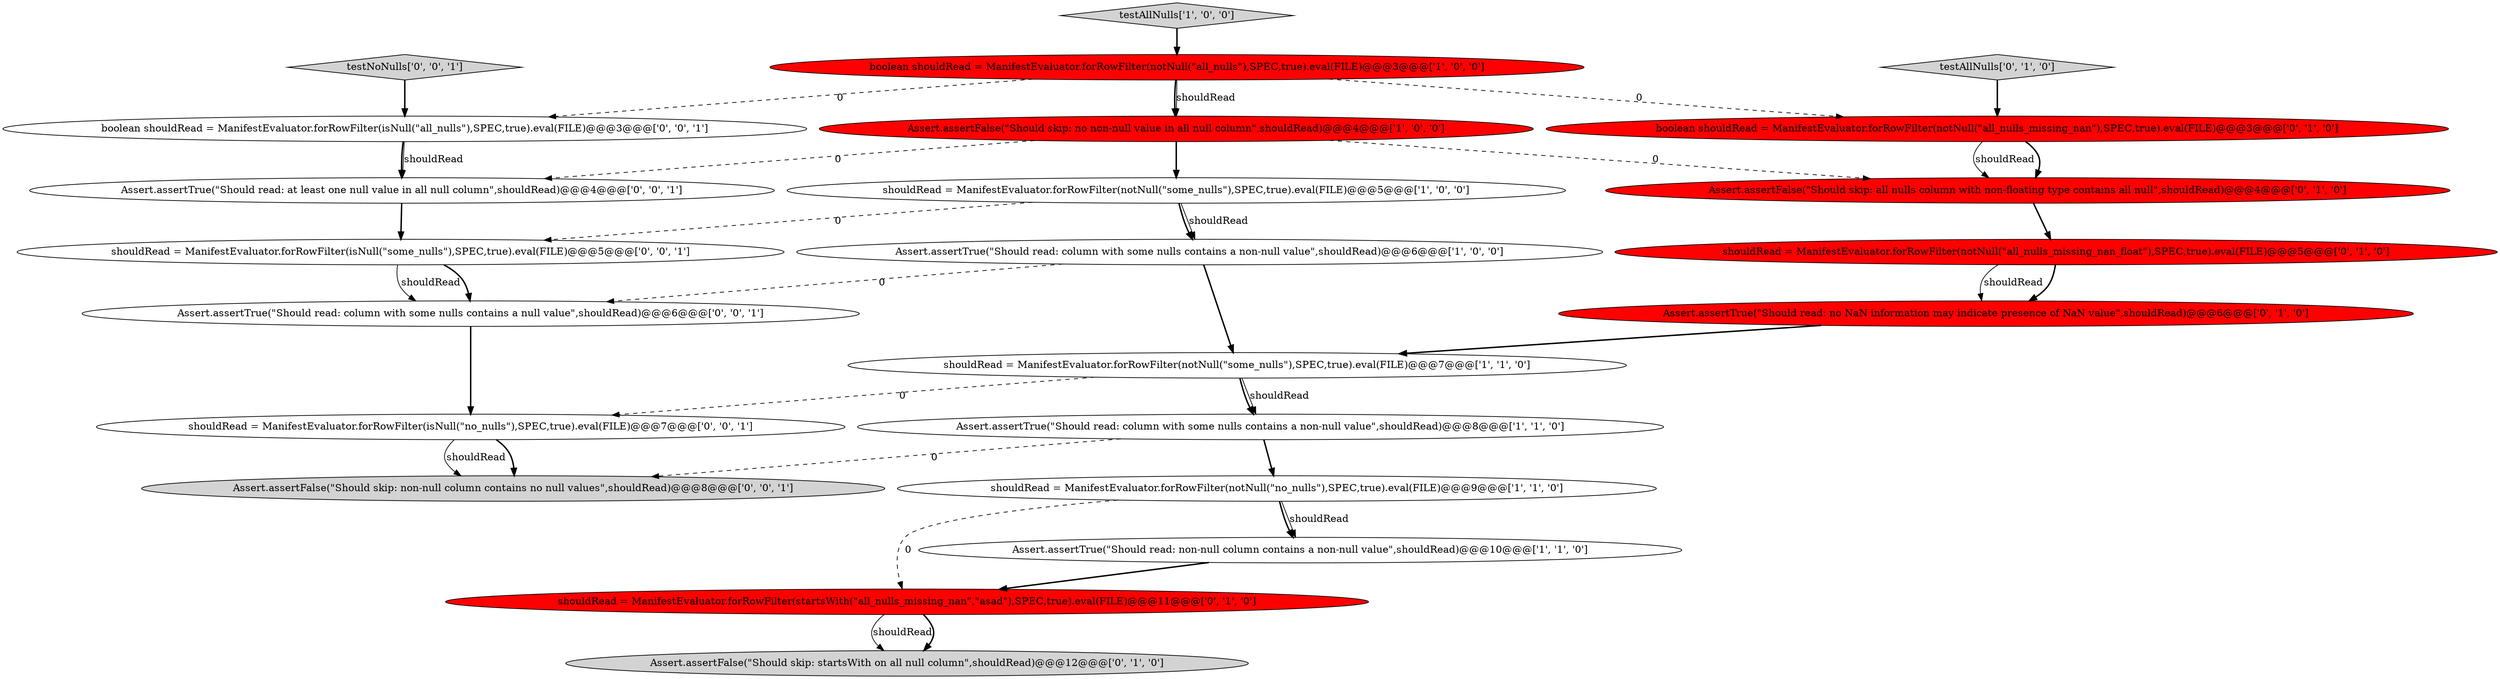 digraph {
16 [style = filled, label = "Assert.assertTrue(\"Should read: column with some nulls contains a null value\",shouldRead)@@@6@@@['0', '0', '1']", fillcolor = white, shape = ellipse image = "AAA0AAABBB3BBB"];
14 [style = filled, label = "Assert.assertFalse(\"Should skip: startsWith on all null column\",shouldRead)@@@12@@@['0', '1', '0']", fillcolor = lightgray, shape = ellipse image = "AAA0AAABBB2BBB"];
21 [style = filled, label = "testNoNulls['0', '0', '1']", fillcolor = lightgray, shape = diamond image = "AAA0AAABBB3BBB"];
20 [style = filled, label = "shouldRead = ManifestEvaluator.forRowFilter(isNull(\"some_nulls\"),SPEC,true).eval(FILE)@@@5@@@['0', '0', '1']", fillcolor = white, shape = ellipse image = "AAA0AAABBB3BBB"];
17 [style = filled, label = "Assert.assertFalse(\"Should skip: non-null column contains no null values\",shouldRead)@@@8@@@['0', '0', '1']", fillcolor = lightgray, shape = ellipse image = "AAA0AAABBB3BBB"];
22 [style = filled, label = "Assert.assertTrue(\"Should read: at least one null value in all null column\",shouldRead)@@@4@@@['0', '0', '1']", fillcolor = white, shape = ellipse image = "AAA0AAABBB3BBB"];
18 [style = filled, label = "boolean shouldRead = ManifestEvaluator.forRowFilter(isNull(\"all_nulls\"),SPEC,true).eval(FILE)@@@3@@@['0', '0', '1']", fillcolor = white, shape = ellipse image = "AAA0AAABBB3BBB"];
7 [style = filled, label = "boolean shouldRead = ManifestEvaluator.forRowFilter(notNull(\"all_nulls\"),SPEC,true).eval(FILE)@@@3@@@['1', '0', '0']", fillcolor = red, shape = ellipse image = "AAA1AAABBB1BBB"];
13 [style = filled, label = "shouldRead = ManifestEvaluator.forRowFilter(startsWith(\"all_nulls_missing_nan\",\"asad\"),SPEC,true).eval(FILE)@@@11@@@['0', '1', '0']", fillcolor = red, shape = ellipse image = "AAA1AAABBB2BBB"];
8 [style = filled, label = "Assert.assertTrue(\"Should read: column with some nulls contains a non-null value\",shouldRead)@@@6@@@['1', '0', '0']", fillcolor = white, shape = ellipse image = "AAA0AAABBB1BBB"];
12 [style = filled, label = "testAllNulls['0', '1', '0']", fillcolor = lightgray, shape = diamond image = "AAA0AAABBB2BBB"];
10 [style = filled, label = "Assert.assertFalse(\"Should skip: all nulls column with non-floating type contains all null\",shouldRead)@@@4@@@['0', '1', '0']", fillcolor = red, shape = ellipse image = "AAA1AAABBB2BBB"];
11 [style = filled, label = "boolean shouldRead = ManifestEvaluator.forRowFilter(notNull(\"all_nulls_missing_nan\"),SPEC,true).eval(FILE)@@@3@@@['0', '1', '0']", fillcolor = red, shape = ellipse image = "AAA1AAABBB2BBB"];
0 [style = filled, label = "shouldRead = ManifestEvaluator.forRowFilter(notNull(\"some_nulls\"),SPEC,true).eval(FILE)@@@5@@@['1', '0', '0']", fillcolor = white, shape = ellipse image = "AAA0AAABBB1BBB"];
3 [style = filled, label = "Assert.assertTrue(\"Should read: column with some nulls contains a non-null value\",shouldRead)@@@8@@@['1', '1', '0']", fillcolor = white, shape = ellipse image = "AAA0AAABBB1BBB"];
5 [style = filled, label = "Assert.assertTrue(\"Should read: non-null column contains a non-null value\",shouldRead)@@@10@@@['1', '1', '0']", fillcolor = white, shape = ellipse image = "AAA0AAABBB1BBB"];
1 [style = filled, label = "shouldRead = ManifestEvaluator.forRowFilter(notNull(\"some_nulls\"),SPEC,true).eval(FILE)@@@7@@@['1', '1', '0']", fillcolor = white, shape = ellipse image = "AAA0AAABBB1BBB"];
9 [style = filled, label = "Assert.assertTrue(\"Should read: no NaN information may indicate presence of NaN value\",shouldRead)@@@6@@@['0', '1', '0']", fillcolor = red, shape = ellipse image = "AAA1AAABBB2BBB"];
4 [style = filled, label = "shouldRead = ManifestEvaluator.forRowFilter(notNull(\"no_nulls\"),SPEC,true).eval(FILE)@@@9@@@['1', '1', '0']", fillcolor = white, shape = ellipse image = "AAA0AAABBB1BBB"];
6 [style = filled, label = "testAllNulls['1', '0', '0']", fillcolor = lightgray, shape = diamond image = "AAA0AAABBB1BBB"];
2 [style = filled, label = "Assert.assertFalse(\"Should skip: no non-null value in all null column\",shouldRead)@@@4@@@['1', '0', '0']", fillcolor = red, shape = ellipse image = "AAA1AAABBB1BBB"];
15 [style = filled, label = "shouldRead = ManifestEvaluator.forRowFilter(notNull(\"all_nulls_missing_nan_float\"),SPEC,true).eval(FILE)@@@5@@@['0', '1', '0']", fillcolor = red, shape = ellipse image = "AAA1AAABBB2BBB"];
19 [style = filled, label = "shouldRead = ManifestEvaluator.forRowFilter(isNull(\"no_nulls\"),SPEC,true).eval(FILE)@@@7@@@['0', '0', '1']", fillcolor = white, shape = ellipse image = "AAA0AAABBB3BBB"];
0->8 [style = solid, label="shouldRead"];
8->16 [style = dashed, label="0"];
3->17 [style = dashed, label="0"];
10->15 [style = bold, label=""];
7->18 [style = dashed, label="0"];
1->19 [style = dashed, label="0"];
12->11 [style = bold, label=""];
1->3 [style = bold, label=""];
7->11 [style = dashed, label="0"];
19->17 [style = bold, label=""];
16->19 [style = bold, label=""];
20->16 [style = solid, label="shouldRead"];
0->20 [style = dashed, label="0"];
3->4 [style = bold, label=""];
21->18 [style = bold, label=""];
2->10 [style = dashed, label="0"];
4->5 [style = solid, label="shouldRead"];
7->2 [style = solid, label="shouldRead"];
8->1 [style = bold, label=""];
2->0 [style = bold, label=""];
18->22 [style = bold, label=""];
20->16 [style = bold, label=""];
19->17 [style = solid, label="shouldRead"];
22->20 [style = bold, label=""];
11->10 [style = bold, label=""];
7->2 [style = bold, label=""];
15->9 [style = bold, label=""];
5->13 [style = bold, label=""];
0->8 [style = bold, label=""];
11->10 [style = solid, label="shouldRead"];
6->7 [style = bold, label=""];
13->14 [style = solid, label="shouldRead"];
9->1 [style = bold, label=""];
4->13 [style = dashed, label="0"];
2->22 [style = dashed, label="0"];
4->5 [style = bold, label=""];
13->14 [style = bold, label=""];
1->3 [style = solid, label="shouldRead"];
15->9 [style = solid, label="shouldRead"];
18->22 [style = solid, label="shouldRead"];
}
